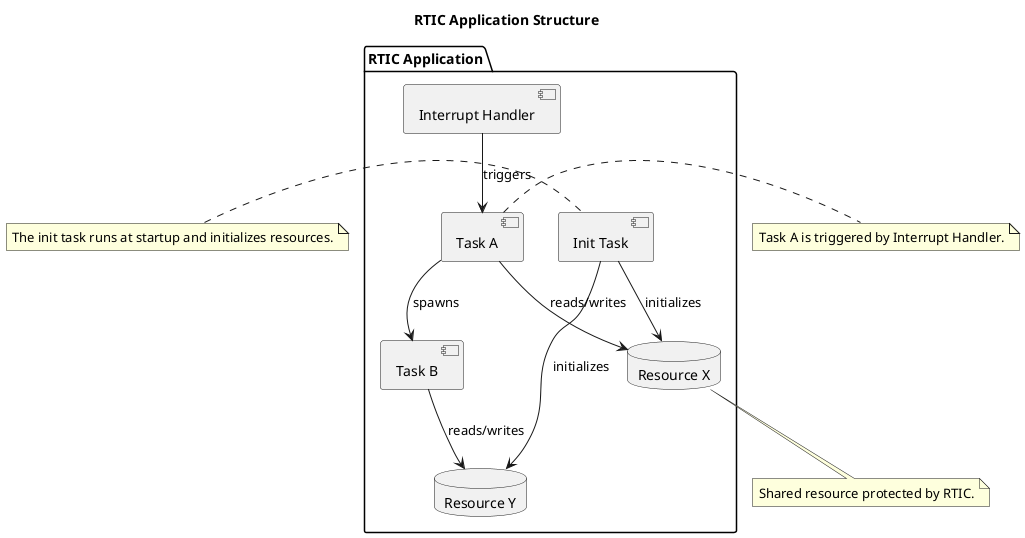 @startuml Demo
title RTIC Application Structure

package "RTIC Application" {
    component "Init Task" as init_task
    component "Task A" as task_a
    component "Task B" as task_b
    component "Interrupt Handler" as interrupt_handler

    database "Resource X" as resource_x
    database "Resource Y" as resource_y

    init_task --> resource_x : initializes
    init_task --> resource_y : initializes

    interrupt_handler --> task_a : triggers
    task_a --> resource_x : reads/writes
    task_a --> task_b : spawns
    task_b --> resource_y : reads/writes
}

note left of init_task
    The init task runs at startup and initializes resources.
end note

note right of task_a
    Task A is triggered by Interrupt Handler.
end note

note bottom of resource_x
    Shared resource protected by RTIC.
end note

@enduml
